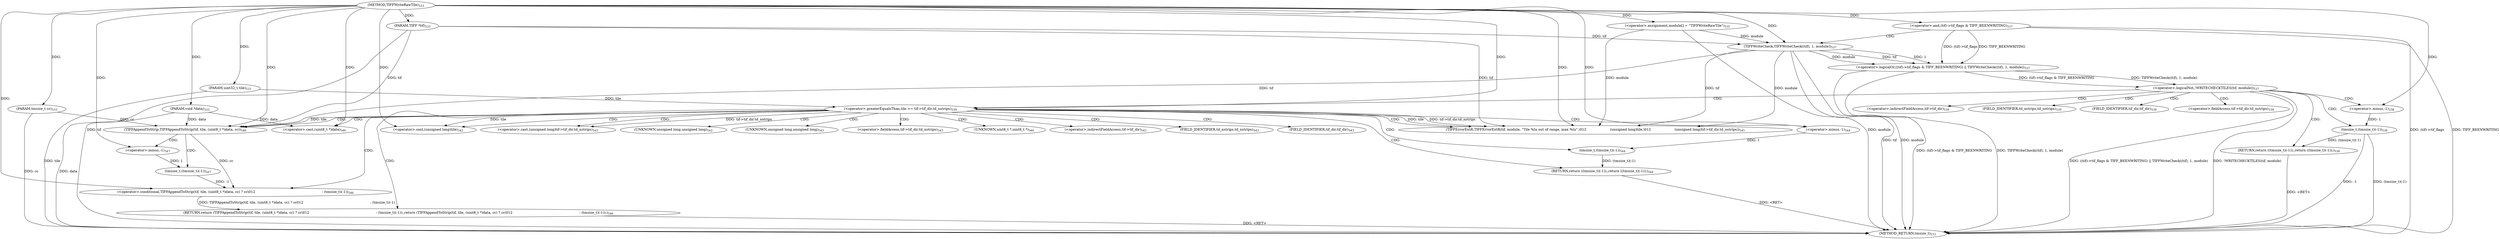 digraph "TIFFWriteRawTile" {  
"31762" [label = <(METHOD,TIFFWriteRawTile)<SUB>533</SUB>> ]
"31829" [label = <(METHOD_RETURN,tmsize_t)<SUB>533</SUB>> ]
"31763" [label = <(PARAM,TIFF *tif)<SUB>533</SUB>> ]
"31764" [label = <(PARAM,uint32_t tile)<SUB>533</SUB>> ]
"31765" [label = <(PARAM,void *data)<SUB>533</SUB>> ]
"31766" [label = <(PARAM,tmsize_t cc)<SUB>533</SUB>> ]
"31769" [label = <(&lt;operator&gt;.assignment,module[] = &quot;TIFFWriteRawTile&quot;)<SUB>535</SUB>> ]
"31816" [label = <(RETURN,return (TIFFAppendToStrip(tif, tile, (uint8_t *)data, cc) ? cc\012                                                              : (tmsize_t)(-1));,return (TIFFAppendToStrip(tif, tile, (uint8_t *)data, cc) ? cc\012                                                              : (tmsize_t)(-1));)<SUB>546</SUB>> ]
"31773" [label = <(&lt;operator&gt;.logicalNot,!WRITECHECKTILES(tif, module))<SUB>537</SUB>> ]
"31790" [label = <(&lt;operator&gt;.greaterEqualsThan,tile &gt;= tif-&gt;tif_dir.td_nstrips)<SUB>539</SUB>> ]
"31817" [label = <(&lt;operator&gt;.conditional,TIFFAppendToStrip(tif, tile, (uint8_t *)data, cc) ? cc\012                                                              : (tmsize_t)(-1))<SUB>546</SUB>> ]
"31785" [label = <(RETURN,return ((tmsize_t)(-1));,return ((tmsize_t)(-1));)<SUB>538</SUB>> ]
"31798" [label = <(TIFFErrorExtR,TIFFErrorExtR(tif, module, &quot;Tile %lu out of range, max %lu&quot;,\012                      (unsigned long)tile,\012                      (unsigned long)tif-&gt;tif_dir.td_nstrips))<SUB>541</SUB>> ]
"31812" [label = <(RETURN,return ((tmsize_t)(-1));,return ((tmsize_t)(-1));)<SUB>544</SUB>> ]
"31774" [label = <(&lt;operator&gt;.logicalOr,((tif)-&gt;tif_flags &amp; TIFF_BEENWRITING) || TIFFWriteCheck((tif), 1, module))<SUB>537</SUB>> ]
"31786" [label = <(tmsize_t,(tmsize_t)(-1))<SUB>538</SUB>> ]
"31813" [label = <(tmsize_t,(tmsize_t)(-1))<SUB>544</SUB>> ]
"31818" [label = <(TIFFAppendToStrip,TIFFAppendToStrip(tif, tile, (uint8_t *)data, cc))<SUB>546</SUB>> ]
"31826" [label = <(tmsize_t,(tmsize_t)(-1))<SUB>547</SUB>> ]
"31775" [label = <(&lt;operator&gt;.and,(tif)-&gt;tif_flags &amp; TIFF_BEENWRITING)<SUB>537</SUB>> ]
"31780" [label = <(TIFFWriteCheck,TIFFWriteCheck((tif), 1, module))<SUB>537</SUB>> ]
"31802" [label = <(&lt;operator&gt;.cast,(unsigned long)tile)<SUB>542</SUB>> ]
"31805" [label = <(&lt;operator&gt;.cast,(unsigned long)tif-&gt;tif_dir.td_nstrips)<SUB>543</SUB>> ]
"31821" [label = <(&lt;operator&gt;.cast,(uint8_t *)data)<SUB>546</SUB>> ]
"31827" [label = <(&lt;operator&gt;.minus,-1)<SUB>547</SUB>> ]
"31787" [label = <(&lt;operator&gt;.minus,-1)<SUB>538</SUB>> ]
"31814" [label = <(&lt;operator&gt;.minus,-1)<SUB>544</SUB>> ]
"31792" [label = <(&lt;operator&gt;.fieldAccess,tif-&gt;tif_dir.td_nstrips)<SUB>539</SUB>> ]
"31793" [label = <(&lt;operator&gt;.indirectFieldAccess,tif-&gt;tif_dir)<SUB>539</SUB>> ]
"31796" [label = <(FIELD_IDENTIFIER,td_nstrips,td_nstrips)<SUB>539</SUB>> ]
"31795" [label = <(FIELD_IDENTIFIER,tif_dir,tif_dir)<SUB>539</SUB>> ]
"31803" [label = <(UNKNOWN,unsigned long,unsigned long)<SUB>542</SUB>> ]
"31806" [label = <(UNKNOWN,unsigned long,unsigned long)<SUB>543</SUB>> ]
"31807" [label = <(&lt;operator&gt;.fieldAccess,tif-&gt;tif_dir.td_nstrips)<SUB>543</SUB>> ]
"31822" [label = <(UNKNOWN,uint8_t *,uint8_t *)<SUB>546</SUB>> ]
"31808" [label = <(&lt;operator&gt;.indirectFieldAccess,tif-&gt;tif_dir)<SUB>543</SUB>> ]
"31811" [label = <(FIELD_IDENTIFIER,td_nstrips,td_nstrips)<SUB>543</SUB>> ]
"31810" [label = <(FIELD_IDENTIFIER,tif_dir,tif_dir)<SUB>543</SUB>> ]
  "31785" -> "31829"  [ label = "DDG: &lt;RET&gt;"] 
  "31812" -> "31829"  [ label = "DDG: &lt;RET&gt;"] 
  "31816" -> "31829"  [ label = "DDG: &lt;RET&gt;"] 
  "31763" -> "31829"  [ label = "DDG: tif"] 
  "31764" -> "31829"  [ label = "DDG: tile"] 
  "31765" -> "31829"  [ label = "DDG: data"] 
  "31766" -> "31829"  [ label = "DDG: cc"] 
  "31769" -> "31829"  [ label = "DDG: module"] 
  "31775" -> "31829"  [ label = "DDG: (tif)-&gt;tif_flags"] 
  "31774" -> "31829"  [ label = "DDG: (tif)-&gt;tif_flags &amp; TIFF_BEENWRITING"] 
  "31780" -> "31829"  [ label = "DDG: tif"] 
  "31780" -> "31829"  [ label = "DDG: module"] 
  "31774" -> "31829"  [ label = "DDG: TIFFWriteCheck((tif), 1, module)"] 
  "31773" -> "31829"  [ label = "DDG: ((tif)-&gt;tif_flags &amp; TIFF_BEENWRITING) || TIFFWriteCheck((tif), 1, module)"] 
  "31773" -> "31829"  [ label = "DDG: !WRITECHECKTILES(tif, module)"] 
  "31786" -> "31829"  [ label = "DDG: -1"] 
  "31786" -> "31829"  [ label = "DDG: (tmsize_t)(-1)"] 
  "31775" -> "31829"  [ label = "DDG: TIFF_BEENWRITING"] 
  "31762" -> "31763"  [ label = "DDG: "] 
  "31762" -> "31764"  [ label = "DDG: "] 
  "31762" -> "31765"  [ label = "DDG: "] 
  "31762" -> "31766"  [ label = "DDG: "] 
  "31762" -> "31769"  [ label = "DDG: "] 
  "31817" -> "31816"  [ label = "DDG: TIFFAppendToStrip(tif, tile, (uint8_t *)data, cc) ? cc\012                                                              : (tmsize_t)(-1)"] 
  "31818" -> "31817"  [ label = "DDG: cc"] 
  "31762" -> "31817"  [ label = "DDG: "] 
  "31826" -> "31817"  [ label = "DDG: -1"] 
  "31774" -> "31773"  [ label = "DDG: (tif)-&gt;tif_flags &amp; TIFF_BEENWRITING"] 
  "31774" -> "31773"  [ label = "DDG: TIFFWriteCheck((tif), 1, module)"] 
  "31786" -> "31785"  [ label = "DDG: (tmsize_t)(-1)"] 
  "31764" -> "31790"  [ label = "DDG: tile"] 
  "31762" -> "31790"  [ label = "DDG: "] 
  "31813" -> "31812"  [ label = "DDG: (tmsize_t)(-1)"] 
  "31775" -> "31774"  [ label = "DDG: (tif)-&gt;tif_flags"] 
  "31775" -> "31774"  [ label = "DDG: TIFF_BEENWRITING"] 
  "31780" -> "31774"  [ label = "DDG: tif"] 
  "31780" -> "31774"  [ label = "DDG: 1"] 
  "31780" -> "31774"  [ label = "DDG: module"] 
  "31780" -> "31798"  [ label = "DDG: tif"] 
  "31763" -> "31798"  [ label = "DDG: tif"] 
  "31762" -> "31798"  [ label = "DDG: "] 
  "31769" -> "31798"  [ label = "DDG: module"] 
  "31780" -> "31798"  [ label = "DDG: module"] 
  "31790" -> "31798"  [ label = "DDG: tile"] 
  "31790" -> "31798"  [ label = "DDG: tif-&gt;tif_dir.td_nstrips"] 
  "31780" -> "31818"  [ label = "DDG: tif"] 
  "31763" -> "31818"  [ label = "DDG: tif"] 
  "31762" -> "31818"  [ label = "DDG: "] 
  "31790" -> "31818"  [ label = "DDG: tile"] 
  "31765" -> "31818"  [ label = "DDG: data"] 
  "31766" -> "31818"  [ label = "DDG: cc"] 
  "31827" -> "31826"  [ label = "DDG: 1"] 
  "31762" -> "31775"  [ label = "DDG: "] 
  "31763" -> "31780"  [ label = "DDG: tif"] 
  "31762" -> "31780"  [ label = "DDG: "] 
  "31769" -> "31780"  [ label = "DDG: module"] 
  "31787" -> "31786"  [ label = "DDG: 1"] 
  "31790" -> "31802"  [ label = "DDG: tile"] 
  "31762" -> "31802"  [ label = "DDG: "] 
  "31790" -> "31805"  [ label = "DDG: tif-&gt;tif_dir.td_nstrips"] 
  "31814" -> "31813"  [ label = "DDG: 1"] 
  "31765" -> "31821"  [ label = "DDG: data"] 
  "31762" -> "31821"  [ label = "DDG: "] 
  "31762" -> "31827"  [ label = "DDG: "] 
  "31762" -> "31787"  [ label = "DDG: "] 
  "31762" -> "31814"  [ label = "DDG: "] 
  "31773" -> "31790"  [ label = "CDG: "] 
  "31773" -> "31796"  [ label = "CDG: "] 
  "31773" -> "31793"  [ label = "CDG: "] 
  "31773" -> "31785"  [ label = "CDG: "] 
  "31773" -> "31787"  [ label = "CDG: "] 
  "31773" -> "31792"  [ label = "CDG: "] 
  "31773" -> "31786"  [ label = "CDG: "] 
  "31773" -> "31795"  [ label = "CDG: "] 
  "31790" -> "31798"  [ label = "CDG: "] 
  "31790" -> "31813"  [ label = "CDG: "] 
  "31790" -> "31802"  [ label = "CDG: "] 
  "31790" -> "31806"  [ label = "CDG: "] 
  "31790" -> "31811"  [ label = "CDG: "] 
  "31790" -> "31821"  [ label = "CDG: "] 
  "31790" -> "31812"  [ label = "CDG: "] 
  "31790" -> "31816"  [ label = "CDG: "] 
  "31790" -> "31808"  [ label = "CDG: "] 
  "31790" -> "31822"  [ label = "CDG: "] 
  "31790" -> "31807"  [ label = "CDG: "] 
  "31790" -> "31803"  [ label = "CDG: "] 
  "31790" -> "31818"  [ label = "CDG: "] 
  "31790" -> "31814"  [ label = "CDG: "] 
  "31790" -> "31805"  [ label = "CDG: "] 
  "31790" -> "31817"  [ label = "CDG: "] 
  "31790" -> "31810"  [ label = "CDG: "] 
  "31818" -> "31826"  [ label = "CDG: "] 
  "31818" -> "31827"  [ label = "CDG: "] 
  "31775" -> "31780"  [ label = "CDG: "] 
}
